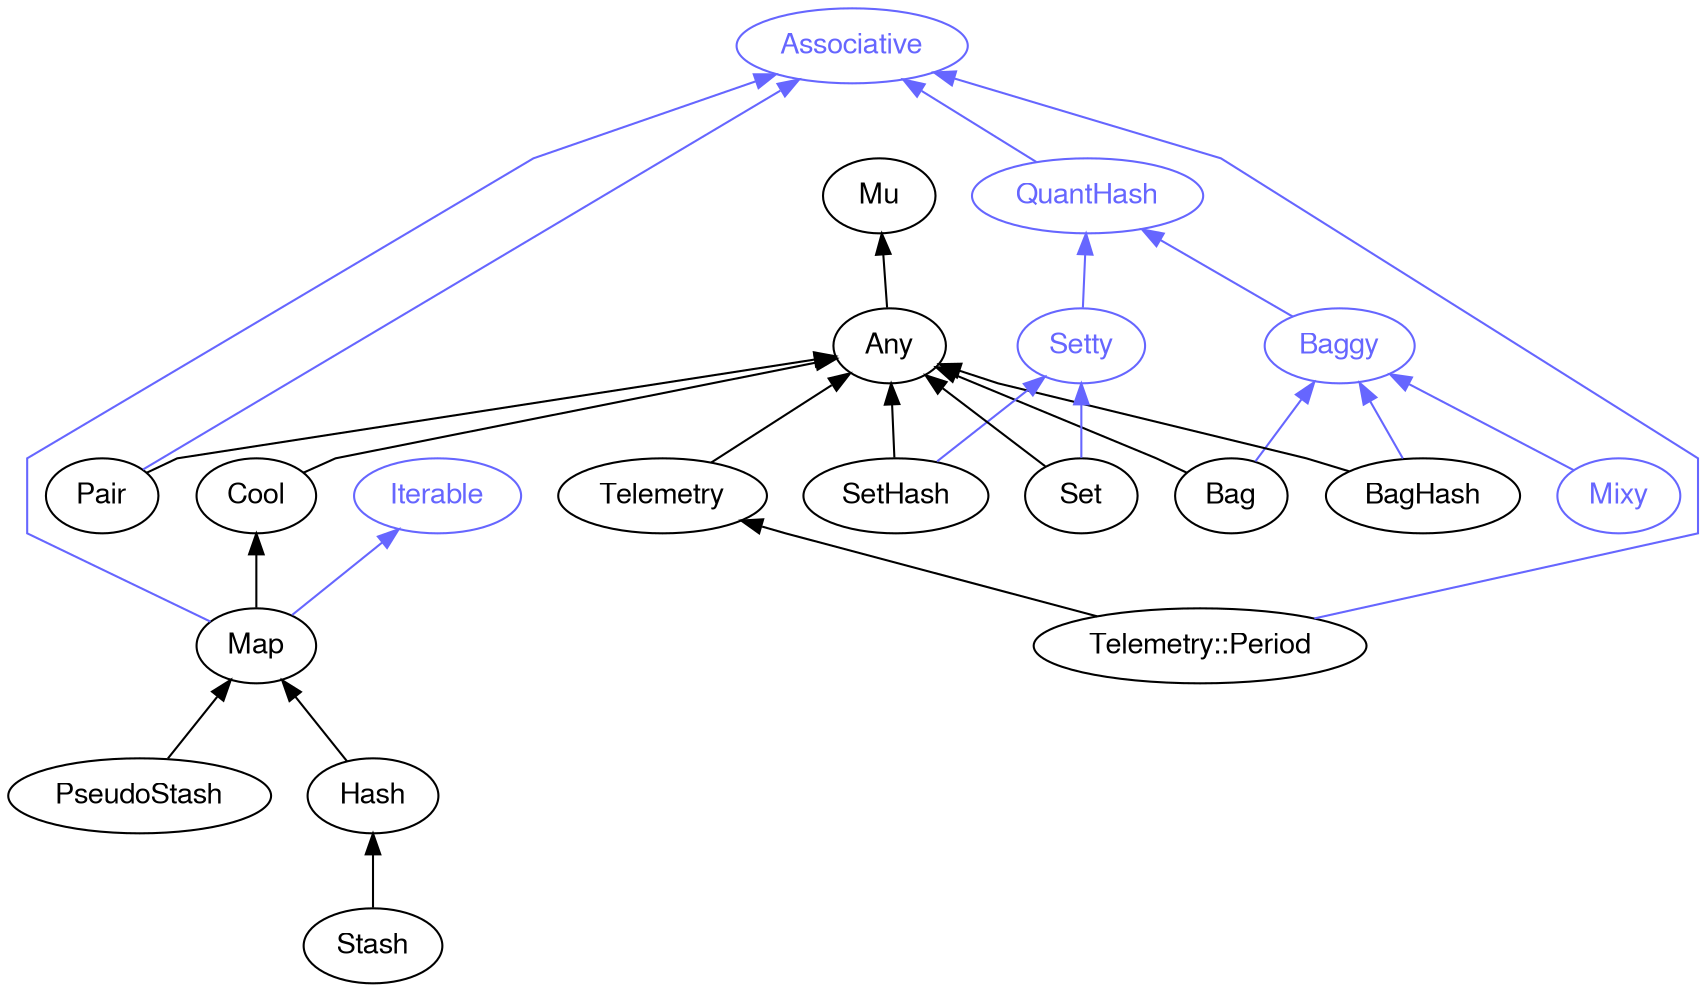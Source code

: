 digraph "perl6-type-graph" {
    rankdir=BT;
    splines=polyline;
    overlap=false; 
    // Types
    "Associative" [color="#6666FF", fontcolor="#6666FF", href="/type/Associative", fontname="FreeSans"];
    "Mu" [color="#000000", fontcolor="#000000", href="/type/Mu", fontname="FreeSans"];
    "Any" [color="#000000", fontcolor="#000000", href="/type/Any", fontname="FreeSans"];
    "Pair" [color="#000000", fontcolor="#000000", href="/type/Pair", fontname="FreeSans"];
    "Telemetry" [color="#000000", fontcolor="#000000", href="/type/Telemetry", fontname="FreeSans"];
    "Telemetry::Period" [color="#000000", fontcolor="#000000", href="/type/Telemetry::Period", fontname="FreeSans"];
    "QuantHash" [color="#6666FF", fontcolor="#6666FF", href="/type/QuantHash", fontname="FreeSans"];
    "Cool" [color="#000000", fontcolor="#000000", href="/type/Cool", fontname="FreeSans"];
    "Iterable" [color="#6666FF", fontcolor="#6666FF", href="/type/Iterable", fontname="FreeSans"];
    "Map" [color="#000000", fontcolor="#000000", href="/type/Map", fontname="FreeSans"];
    "PseudoStash" [color="#000000", fontcolor="#000000", href="/type/PseudoStash", fontname="FreeSans"];
    "Hash" [color="#000000", fontcolor="#000000", href="/type/Hash", fontname="FreeSans"];
    "Baggy" [color="#6666FF", fontcolor="#6666FF", href="/type/Baggy", fontname="FreeSans"];
    "Setty" [color="#6666FF", fontcolor="#6666FF", href="/type/Setty", fontname="FreeSans"];
    "Stash" [color="#000000", fontcolor="#000000", href="/type/Stash", fontname="FreeSans"];
    "Mixy" [color="#6666FF", fontcolor="#6666FF", href="/type/Mixy", fontname="FreeSans"];
    "Bag" [color="#000000", fontcolor="#000000", href="/type/Bag", fontname="FreeSans"];
    "BagHash" [color="#000000", fontcolor="#000000", href="/type/BagHash", fontname="FreeSans"];
    "SetHash" [color="#000000", fontcolor="#000000", href="/type/SetHash", fontname="FreeSans"];
    "Set" [color="#000000", fontcolor="#000000", href="/type/Set", fontname="FreeSans"];

    // Superclasses
    "Any" -> "Mu" [color="#000000"];
    "Pair" -> "Any" [color="#000000"];
    "Telemetry" -> "Any" [color="#000000"];
    "Telemetry::Period" -> "Telemetry" [color="#000000"];
    "Cool" -> "Any" [color="#000000"];
    "Map" -> "Cool" [color="#000000"];
    "PseudoStash" -> "Map" [color="#000000"];
    "Hash" -> "Map" [color="#000000"];
    "Stash" -> "Hash" [color="#000000"];
    "Bag" -> "Any" [color="#000000"];
    "BagHash" -> "Any" [color="#000000"];
    "SetHash" -> "Any" [color="#000000"];
    "Set" -> "Any" [color="#000000"];

    // Roles
    "Pair" -> "Associative" [color="#6666FF"];
    "Telemetry::Period" -> "Associative" [color="#6666FF"];
    "QuantHash" -> "Associative" [color="#6666FF"];
    "Map" -> "Iterable" [color="#6666FF"];
    "Map" -> "Associative" [color="#6666FF"];
    "Baggy" -> "QuantHash" [color="#6666FF"];
    "Setty" -> "QuantHash" [color="#6666FF"];
    "Mixy" -> "Baggy" [color="#6666FF"];
    "Bag" -> "Baggy" [color="#6666FF"];
    "BagHash" -> "Baggy" [color="#6666FF"];
    "SetHash" -> "Setty" [color="#6666FF"];
    "Set" -> "Setty" [color="#6666FF"];
}
